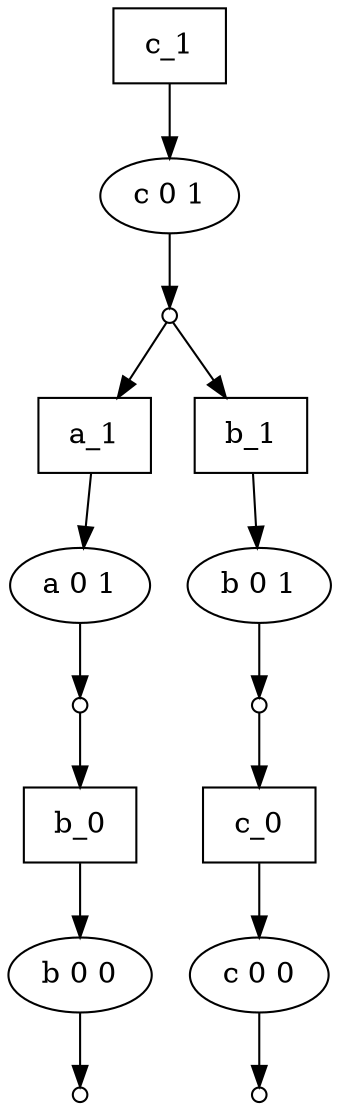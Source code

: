 digraph { 
a_1[shape=box];
a_1 -> O_a_0_1;

b_0[shape=box];
b_0 -> O_b_0_0;

b_1[shape=box];
b_1 -> O_b_0_1;

c_0[shape=box];
c_0 -> O_c_0_0;

c_1[shape=box];
c_1 -> O_c_0_1;
O_a_0_1[label="a 0 1"];
pintsol1[label="",shape=circle,fixedsize=true,width=0.1,height=0.1];
O_a_0_1 -> pintsol1;
pintsol1 -> b_0;

O_b_0_0[label="b 0 0"];
pintsol2[label="",shape=circle,fixedsize=true,width=0.1,height=0.1];
O_b_0_0 -> pintsol2;


O_b_0_1[label="b 0 1"];
pintsol3[label="",shape=circle,fixedsize=true,width=0.1,height=0.1];
O_b_0_1 -> pintsol3;
pintsol3 -> c_0;

O_c_0_0[label="c 0 0"];
pintsol4[label="",shape=circle,fixedsize=true,width=0.1,height=0.1];
O_c_0_0 -> pintsol4;


O_c_0_1[label="c 0 1"];
pintsol5[label="",shape=circle,fixedsize=true,width=0.1,height=0.1];
O_c_0_1 -> pintsol5;
pintsol5 -> a_1;
pintsol5 -> b_1;
}
